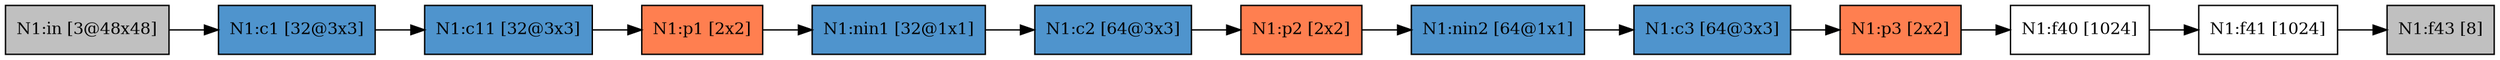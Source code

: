 digraph N1 {
rankdir=LR;
in [label="N1:in [3@48x48]",style=filled,fontsize=12, fillcolor=gray,shape=box]
c1 [label="N1:c1 [32@3x3]",style=filled,fontsize=12, fillcolor=steelblue3,shape=box]
c11 [label="N1:c11 [32@3x3]",style=filled,fontsize=12, fillcolor=steelblue3,shape=box]
p1 [label="N1:p1 [2x2]",style=filled,fontsize=12, fillcolor=coral,shape=box]
nin1 [label="N1:nin1 [32@1x1]",style=filled,fontsize=12, fillcolor=steelblue3,shape=box]
c2 [label="N1:c2 [64@3x3]",style=filled,fontsize=12, fillcolor=steelblue3,shape=box]
p2 [label="N1:p2 [2x2]",style=filled,fontsize=12, fillcolor=coral,shape=box]
nin2 [label="N1:nin2 [64@1x1]",style=filled,fontsize=12, fillcolor=steelblue3,shape=box]
c3 [label="N1:c3 [64@3x3]",style=filled,fontsize=12, fillcolor=steelblue3,shape=box]
p3 [label="N1:p3 [2x2]",style=filled,fontsize=12, fillcolor=coral,shape=box]
f41 [label="N1:f41 [1024]",style=filled,fontsize=12, fillcolor=White,shape=box]
f43 [label="N1:f43 [8]",style=filled,fontsize=12, fillcolor=Gray,shape=box]
f40 [label="N1:f40 [1024]",style=filled,fontsize=12, fillcolor=White,shape=box]
in->c1
c1->c11
c11->p1
p1->nin1
nin1->c2
c2->p2
p2->nin2
nin2->c3
c3->p3
p3->f40
f41->f43
f40->f41
}
